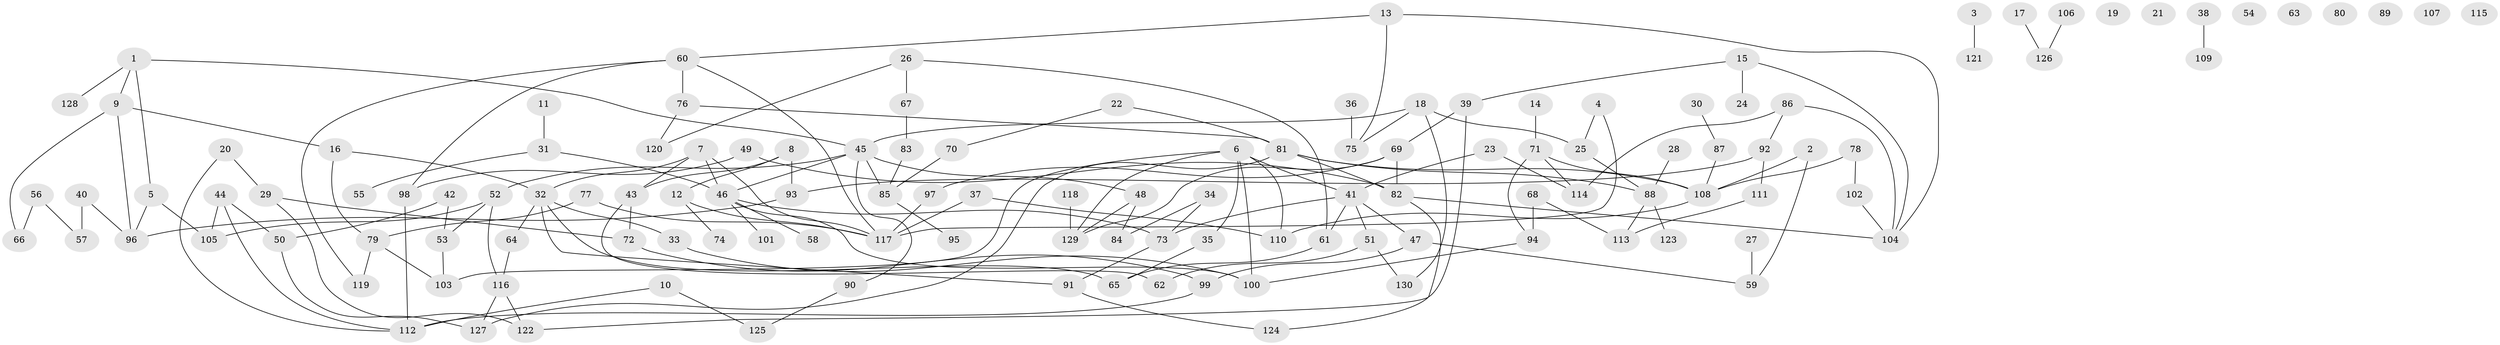 // Generated by graph-tools (version 1.1) at 2025/49/03/09/25 03:49:07]
// undirected, 130 vertices, 170 edges
graph export_dot {
graph [start="1"]
  node [color=gray90,style=filled];
  1;
  2;
  3;
  4;
  5;
  6;
  7;
  8;
  9;
  10;
  11;
  12;
  13;
  14;
  15;
  16;
  17;
  18;
  19;
  20;
  21;
  22;
  23;
  24;
  25;
  26;
  27;
  28;
  29;
  30;
  31;
  32;
  33;
  34;
  35;
  36;
  37;
  38;
  39;
  40;
  41;
  42;
  43;
  44;
  45;
  46;
  47;
  48;
  49;
  50;
  51;
  52;
  53;
  54;
  55;
  56;
  57;
  58;
  59;
  60;
  61;
  62;
  63;
  64;
  65;
  66;
  67;
  68;
  69;
  70;
  71;
  72;
  73;
  74;
  75;
  76;
  77;
  78;
  79;
  80;
  81;
  82;
  83;
  84;
  85;
  86;
  87;
  88;
  89;
  90;
  91;
  92;
  93;
  94;
  95;
  96;
  97;
  98;
  99;
  100;
  101;
  102;
  103;
  104;
  105;
  106;
  107;
  108;
  109;
  110;
  111;
  112;
  113;
  114;
  115;
  116;
  117;
  118;
  119;
  120;
  121;
  122;
  123;
  124;
  125;
  126;
  127;
  128;
  129;
  130;
  1 -- 5;
  1 -- 9;
  1 -- 45;
  1 -- 128;
  2 -- 59;
  2 -- 108;
  3 -- 121;
  4 -- 25;
  4 -- 117;
  5 -- 96;
  5 -- 105;
  6 -- 35;
  6 -- 41;
  6 -- 100;
  6 -- 103;
  6 -- 110;
  6 -- 129;
  7 -- 32;
  7 -- 43;
  7 -- 46;
  7 -- 117;
  8 -- 12;
  8 -- 43;
  8 -- 93;
  9 -- 16;
  9 -- 66;
  9 -- 96;
  10 -- 112;
  10 -- 125;
  11 -- 31;
  12 -- 74;
  12 -- 117;
  13 -- 60;
  13 -- 75;
  13 -- 104;
  14 -- 71;
  15 -- 24;
  15 -- 39;
  15 -- 104;
  16 -- 32;
  16 -- 79;
  17 -- 126;
  18 -- 25;
  18 -- 45;
  18 -- 75;
  18 -- 130;
  20 -- 29;
  20 -- 112;
  22 -- 70;
  22 -- 81;
  23 -- 41;
  23 -- 114;
  25 -- 88;
  26 -- 61;
  26 -- 67;
  26 -- 120;
  27 -- 59;
  28 -- 88;
  29 -- 72;
  29 -- 122;
  30 -- 87;
  31 -- 46;
  31 -- 55;
  32 -- 33;
  32 -- 64;
  32 -- 65;
  32 -- 91;
  33 -- 100;
  34 -- 73;
  34 -- 84;
  35 -- 65;
  36 -- 75;
  37 -- 110;
  37 -- 117;
  38 -- 109;
  39 -- 69;
  39 -- 122;
  40 -- 57;
  40 -- 96;
  41 -- 47;
  41 -- 51;
  41 -- 61;
  41 -- 73;
  42 -- 50;
  42 -- 53;
  43 -- 62;
  43 -- 72;
  44 -- 50;
  44 -- 105;
  44 -- 112;
  45 -- 46;
  45 -- 48;
  45 -- 52;
  45 -- 85;
  45 -- 90;
  46 -- 58;
  46 -- 73;
  46 -- 100;
  46 -- 101;
  47 -- 59;
  47 -- 99;
  48 -- 84;
  48 -- 129;
  49 -- 82;
  49 -- 98;
  50 -- 127;
  51 -- 62;
  51 -- 130;
  52 -- 53;
  52 -- 105;
  52 -- 116;
  53 -- 103;
  56 -- 57;
  56 -- 66;
  60 -- 76;
  60 -- 98;
  60 -- 117;
  60 -- 119;
  61 -- 65;
  64 -- 116;
  67 -- 83;
  68 -- 94;
  68 -- 113;
  69 -- 82;
  69 -- 97;
  69 -- 129;
  70 -- 85;
  71 -- 94;
  71 -- 108;
  71 -- 114;
  72 -- 99;
  73 -- 91;
  76 -- 81;
  76 -- 120;
  77 -- 79;
  77 -- 117;
  78 -- 102;
  78 -- 108;
  79 -- 103;
  79 -- 119;
  81 -- 82;
  81 -- 88;
  81 -- 108;
  81 -- 127;
  82 -- 104;
  82 -- 124;
  83 -- 85;
  85 -- 95;
  86 -- 92;
  86 -- 104;
  86 -- 114;
  87 -- 108;
  88 -- 113;
  88 -- 123;
  90 -- 125;
  91 -- 124;
  92 -- 93;
  92 -- 111;
  93 -- 96;
  94 -- 100;
  97 -- 117;
  98 -- 112;
  99 -- 112;
  102 -- 104;
  106 -- 126;
  108 -- 110;
  111 -- 113;
  116 -- 122;
  116 -- 127;
  118 -- 129;
}
